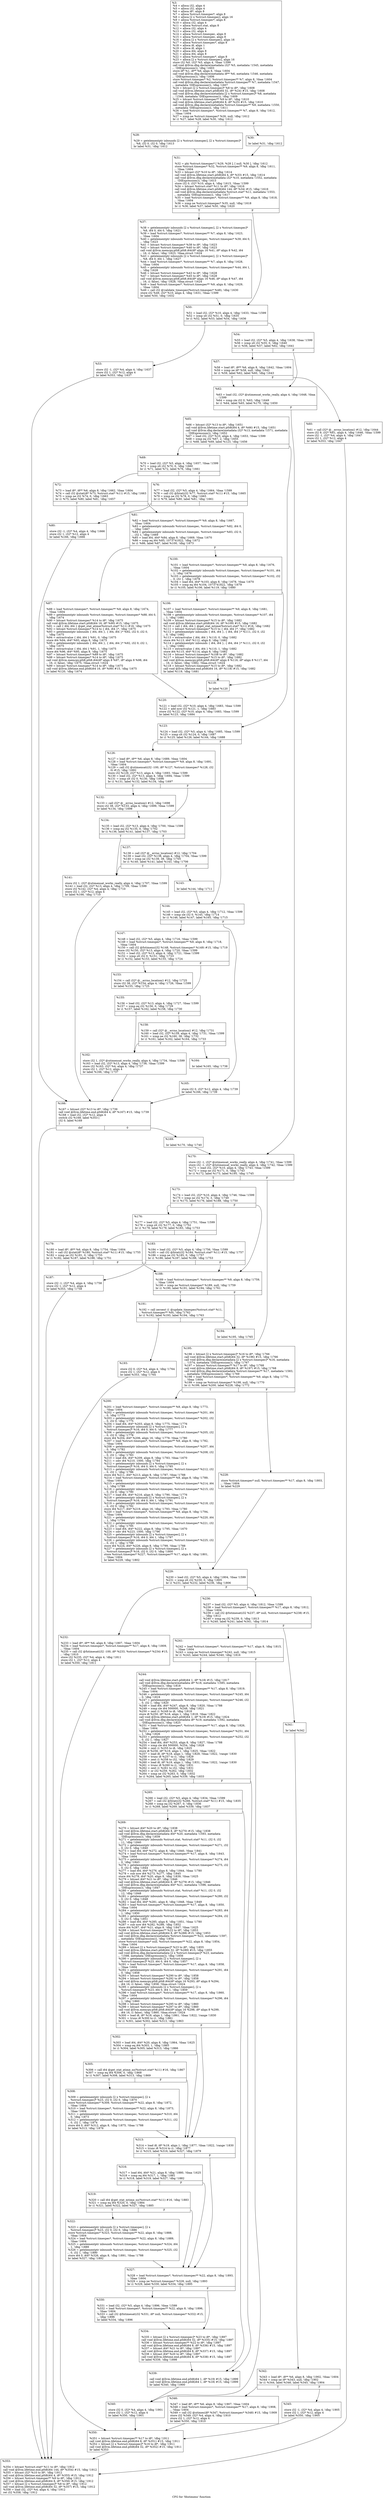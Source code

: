 digraph "CFG for 'fdutimens' function" {
	label="CFG for 'fdutimens' function";

	Node0x2af0760 [shape=record,label="{%3:\l  %4 = alloca i32, align 4\l  %5 = alloca i32, align 4\l  %6 = alloca i8*, align 8\l  %7 = alloca %struct.timespec*, align 8\l  %8 = alloca [2 x %struct.timespec], align 16\l  %9 = alloca %struct.timespec*, align 8\l  %10 = alloca i32, align 4\l  %11 = alloca %struct.stat, align 8\l  %12 = alloca i32, align 4\l  %13 = alloca i32, align 4\l  %14 = alloca %struct.timespec, align 8\l  %15 = alloca %struct.timespec, align 8\l  %16 = alloca [2 x %struct.timespec], align 16\l  %17 = alloca %struct.timespec*, align 8\l  %18 = alloca i8, align 1\l  %19 = alloca i8, align 1\l  %20 = alloca i64, align 8\l  %21 = alloca i64, align 8\l  %22 = alloca %struct.timespec*, align 8\l  %23 = alloca [2 x %struct.timespec], align 16\l  store i32 %0, i32* %5, align 4, !tbaa !1599\l  call void @llvm.dbg.declare(metadata i32* %5, metadata !1545, metadata\l... !DIExpression()), !dbg !1603\l  store i8* %1, i8** %6, align 8, !tbaa !1604\l  call void @llvm.dbg.declare(metadata i8** %6, metadata !1546, metadata\l... !DIExpression()), !dbg !1606\l  store %struct.timespec* %2, %struct.timespec** %7, align 8, !tbaa !1604\l  call void @llvm.dbg.declare(metadata %struct.timespec** %7, metadata !1547,\l... metadata !DIExpression()), !dbg !1607\l  %24 = bitcast [2 x %struct.timespec]* %8 to i8*, !dbg !1608\l  call void @llvm.lifetime.start.p0i8(i64 32, i8* %24) #15, !dbg !1608\l  call void @llvm.dbg.declare(metadata [2 x %struct.timespec]* %8, metadata\l... !1548, metadata !DIExpression()), !dbg !1609\l  %25 = bitcast %struct.timespec** %9 to i8*, !dbg !1610\l  call void @llvm.lifetime.start.p0i8(i64 8, i8* %25) #15, !dbg !1610\l  call void @llvm.dbg.declare(metadata %struct.timespec** %9, metadata !1550,\l... metadata !DIExpression()), !dbg !1611\l  %26 = load %struct.timespec*, %struct.timespec** %7, align 8, !dbg !1612,\l... !tbaa !1604\l  %27 = icmp ne %struct.timespec* %26, null, !dbg !1612\l  br i1 %27, label %28, label %30, !dbg !1612\l|{<s0>T|<s1>F}}"];
	Node0x2af0760:s0 -> Node0x2af15a0;
	Node0x2af0760:s1 -> Node0x2af15f0;
	Node0x2af15a0 [shape=record,label="{%28:\l\l  %29 = getelementptr inbounds [2 x %struct.timespec], [2 x %struct.timespec]*\l... %8, i32 0, i32 0, !dbg !1613\l  br label %31, !dbg !1612\l}"];
	Node0x2af15a0 -> Node0x2af1640;
	Node0x2af15f0 [shape=record,label="{%30:\l\l  br label %31, !dbg !1612\l}"];
	Node0x2af15f0 -> Node0x2af1640;
	Node0x2af1640 [shape=record,label="{%31:\l\l  %32 = phi %struct.timespec* [ %29, %28 ], [ null, %30 ], !dbg !1612\l  store %struct.timespec* %32, %struct.timespec** %9, align 8, !dbg !1611,\l... !tbaa !1604\l  %33 = bitcast i32* %10 to i8*, !dbg !1614\l  call void @llvm.lifetime.start.p0i8(i64 4, i8* %33) #15, !dbg !1614\l  call void @llvm.dbg.declare(metadata i32* %10, metadata !1552, metadata\l... !DIExpression()), !dbg !1615\l  store i32 0, i32* %10, align 4, !dbg !1615, !tbaa !1599\l  %34 = bitcast %struct.stat* %11 to i8*, !dbg !1616\l  call void @llvm.lifetime.start.p0i8(i64 144, i8* %34) #15, !dbg !1616\l  call void @llvm.dbg.declare(metadata %struct.stat* %11, metadata !1553,\l... metadata !DIExpression()), !dbg !1617\l  %35 = load %struct.timespec*, %struct.timespec** %9, align 8, !dbg !1618,\l... !tbaa !1604\l  %36 = icmp ne %struct.timespec* %35, null, !dbg !1618\l  br i1 %36, label %37, label %50, !dbg !1620\l|{<s0>T|<s1>F}}"];
	Node0x2af1640:s0 -> Node0x2af1690;
	Node0x2af1640:s1 -> Node0x2af16e0;
	Node0x2af1690 [shape=record,label="{%37:\l\l  %38 = getelementptr inbounds [2 x %struct.timespec], [2 x %struct.timespec]*\l... %8, i64 0, i64 0, !dbg !1621\l  %39 = load %struct.timespec*, %struct.timespec** %7, align 8, !dbg !1623,\l... !tbaa !1604\l  %40 = getelementptr inbounds %struct.timespec, %struct.timespec* %39, i64 0,\l... !dbg !1623\l  %41 = bitcast %struct.timespec* %38 to i8*, !dbg !1623\l  %42 = bitcast %struct.timespec* %40 to i8*, !dbg !1623\l  call void @llvm.memcpy.p0i8.p0i8.i64(i8* align 16 %41, i8* align 8 %42, i64\l... 16, i1 false), !dbg !1623, !tbaa.struct !1624\l  %43 = getelementptr inbounds [2 x %struct.timespec], [2 x %struct.timespec]*\l... %8, i64 0, i64 1, !dbg !1627\l  %44 = load %struct.timespec*, %struct.timespec** %7, align 8, !dbg !1628,\l... !tbaa !1604\l  %45 = getelementptr inbounds %struct.timespec, %struct.timespec* %44, i64 1,\l... !dbg !1628\l  %46 = bitcast %struct.timespec* %43 to i8*, !dbg !1628\l  %47 = bitcast %struct.timespec* %45 to i8*, !dbg !1628\l  call void @llvm.memcpy.p0i8.p0i8.i64(i8* align 16 %46, i8* align 8 %47, i64\l... 16, i1 false), !dbg !1628, !tbaa.struct !1624\l  %48 = load %struct.timespec*, %struct.timespec** %9, align 8, !dbg !1629,\l... !tbaa !1604\l  %49 = call i32 @validate_timespec(%struct.timespec* %48), !dbg !1630\l  store i32 %49, i32* %10, align 4, !dbg !1631, !tbaa !1599\l  br label %50, !dbg !1632\l}"];
	Node0x2af1690 -> Node0x2af16e0;
	Node0x2af16e0 [shape=record,label="{%50:\l\l  %51 = load i32, i32* %10, align 4, !dbg !1633, !tbaa !1599\l  %52 = icmp slt i32 %51, 0, !dbg !1635\l  br i1 %52, label %53, label %54, !dbg !1636\l|{<s0>T|<s1>F}}"];
	Node0x2af16e0:s0 -> Node0x2af1730;
	Node0x2af16e0:s1 -> Node0x2af1780;
	Node0x2af1730 [shape=record,label="{%53:\l\l  store i32 -1, i32* %4, align 4, !dbg !1637\l  store i32 1, i32* %12, align 4\l  br label %353, !dbg !1637\l}"];
	Node0x2af1730 -> Node0x2af2d10;
	Node0x2af1780 [shape=record,label="{%54:\l\l  %55 = load i32, i32* %5, align 4, !dbg !1638, !tbaa !1599\l  %56 = icmp slt i32 %55, 0, !dbg !1640\l  br i1 %56, label %57, label %62, !dbg !1641\l|{<s0>T|<s1>F}}"];
	Node0x2af1780:s0 -> Node0x2af17d0;
	Node0x2af1780:s1 -> Node0x2af1870;
	Node0x2af17d0 [shape=record,label="{%57:\l\l  %58 = load i8*, i8** %6, align 8, !dbg !1642, !tbaa !1604\l  %59 = icmp ne i8* %58, null, !dbg !1642\l  br i1 %59, label %62, label %60, !dbg !1643\l|{<s0>T|<s1>F}}"];
	Node0x2af17d0:s0 -> Node0x2af1870;
	Node0x2af17d0:s1 -> Node0x2af1820;
	Node0x2af1820 [shape=record,label="{%60:\l\l  %61 = call i32* @__errno_location() #12, !dbg !1644\l  store i32 9, i32* %61, align 4, !dbg !1646, !tbaa !1599\l  store i32 -1, i32* %4, align 4, !dbg !1647\l  store i32 1, i32* %12, align 4\l  br label %353, !dbg !1647\l}"];
	Node0x2af1820 -> Node0x2af2d10;
	Node0x2af1870 [shape=record,label="{%62:\l\l  %63 = load i32, i32* @utimensat_works_really, align 4, !dbg !1648, !tbaa\l... !1599\l  %64 = icmp sle i32 0, %63, !dbg !1649\l  br i1 %64, label %65, label %170, !dbg !1650\l|{<s0>T|<s1>F}}"];
	Node0x2af1870:s0 -> Node0x2af18c0;
	Node0x2af1870:s1 -> Node0x2af2180;
	Node0x2af18c0 [shape=record,label="{%65:\l\l  %66 = bitcast i32* %13 to i8*, !dbg !1651\l  call void @llvm.lifetime.start.p0i8(i64 4, i8* %66) #15, !dbg !1651\l  call void @llvm.dbg.declare(metadata i32* %13, metadata !1571, metadata\l... !DIExpression()), !dbg !1652\l  %67 = load i32, i32* %10, align 4, !dbg !1653, !tbaa !1599\l  %68 = icmp eq i32 %67, 2, !dbg !1655\l  br i1 %68, label %69, label %123, !dbg !1656\l|{<s0>T|<s1>F}}"];
	Node0x2af18c0:s0 -> Node0x2af1910;
	Node0x2af18c0:s1 -> Node0x2af1c30;
	Node0x2af1910 [shape=record,label="{%69:\l\l  %70 = load i32, i32* %5, align 4, !dbg !1657, !tbaa !1599\l  %71 = icmp slt i32 %70, 0, !dbg !1660\l  br i1 %71, label %72, label %76, !dbg !1661\l|{<s0>T|<s1>F}}"];
	Node0x2af1910:s0 -> Node0x2af1960;
	Node0x2af1910:s1 -> Node0x2af19b0;
	Node0x2af1960 [shape=record,label="{%72:\l\l  %73 = load i8*, i8** %6, align 8, !dbg !1662, !tbaa !1604\l  %74 = call i32 @stat(i8* %73, %struct.stat* %11) #15, !dbg !1663\l  %75 = icmp ne i32 %74, 0, !dbg !1663\l  br i1 %75, label %80, label %81, !dbg !1657\l|{<s0>T|<s1>F}}"];
	Node0x2af1960:s0 -> Node0x2af1a00;
	Node0x2af1960:s1 -> Node0x2af1a50;
	Node0x2af19b0 [shape=record,label="{%76:\l\l  %77 = load i32, i32* %5, align 4, !dbg !1664, !tbaa !1599\l  %78 = call i32 @fstat(i32 %77, %struct.stat* %11) #15, !dbg !1665\l  %79 = icmp ne i32 %78, 0, !dbg !1665\l  br i1 %79, label %80, label %81, !dbg !1661\l|{<s0>T|<s1>F}}"];
	Node0x2af19b0:s0 -> Node0x2af1a00;
	Node0x2af19b0:s1 -> Node0x2af1a50;
	Node0x2af1a00 [shape=record,label="{%80:\l\l  store i32 -1, i32* %4, align 4, !dbg !1666\l  store i32 1, i32* %12, align 4\l  br label %166, !dbg !1666\l}"];
	Node0x2af1a00 -> Node0x2af20e0;
	Node0x2af1a50 [shape=record,label="{%81:\l\l  %82 = load %struct.timespec*, %struct.timespec** %9, align 8, !dbg !1667,\l... !tbaa !1604\l  %83 = getelementptr inbounds %struct.timespec, %struct.timespec* %82, i64 0,\l... !dbg !1667\l  %84 = getelementptr inbounds %struct.timespec, %struct.timespec* %83, i32 0,\l... i32 1, !dbg !1669\l  %85 = load i64, i64* %84, align 8, !dbg !1669, !tbaa !1670\l  %86 = icmp eq i64 %85, 1073741822, !dbg !1672\l  br i1 %86, label %87, label %100, !dbg !1673\l|{<s0>T|<s1>F}}"];
	Node0x2af1a50:s0 -> Node0x2af1aa0;
	Node0x2af1a50:s1 -> Node0x2af1af0;
	Node0x2af1aa0 [shape=record,label="{%87:\l\l  %88 = load %struct.timespec*, %struct.timespec** %9, align 8, !dbg !1674,\l... !tbaa !1604\l  %89 = getelementptr inbounds %struct.timespec, %struct.timespec* %88, i64 0,\l... !dbg !1674\l  %90 = bitcast %struct.timespec* %14 to i8*, !dbg !1675\l  call void @llvm.lifetime.start.p0i8(i64 16, i8* %90) #15, !dbg !1675\l  %91 = call \{ i64, i64 \} @get_stat_atime(%struct.stat* %11) #16, !dbg !1675\l  %92 = bitcast %struct.timespec* %14 to \{ i64, i64 \}*, !dbg !1675\l  %93 = getelementptr inbounds \{ i64, i64 \}, \{ i64, i64 \}* %92, i32 0, i32 0,\l... !dbg !1675\l  %94 = extractvalue \{ i64, i64 \} %91, 0, !dbg !1675\l  store i64 %94, i64* %93, align 8, !dbg !1675\l  %95 = getelementptr inbounds \{ i64, i64 \}, \{ i64, i64 \}* %92, i32 0, i32 1,\l... !dbg !1675\l  %96 = extractvalue \{ i64, i64 \} %91, 1, !dbg !1675\l  store i64 %96, i64* %95, align 8, !dbg !1675\l  %97 = bitcast %struct.timespec* %89 to i8*, !dbg !1675\l  %98 = bitcast %struct.timespec* %14 to i8*, !dbg !1675\l  call void @llvm.memcpy.p0i8.p0i8.i64(i8* align 8 %97, i8* align 8 %98, i64\l... 16, i1 false), !dbg !1675, !tbaa.struct !1624\l  %99 = bitcast %struct.timespec* %14 to i8*, !dbg !1675\l  call void @llvm.lifetime.end.p0i8(i64 16, i8* %99) #15, !dbg !1675\l  br label %120, !dbg !1674\l}"];
	Node0x2af1aa0 -> Node0x2af1be0;
	Node0x2af1af0 [shape=record,label="{%100:\l\l  %101 = load %struct.timespec*, %struct.timespec** %9, align 8, !dbg !1676,\l... !tbaa !1604\l  %102 = getelementptr inbounds %struct.timespec, %struct.timespec* %101, i64\l... 1, !dbg !1676\l  %103 = getelementptr inbounds %struct.timespec, %struct.timespec* %102, i32\l... 0, i32 1, !dbg !1678\l  %104 = load i64, i64* %103, align 8, !dbg !1678, !tbaa !1670\l  %105 = icmp eq i64 %104, 1073741822, !dbg !1679\l  br i1 %105, label %106, label %119, !dbg !1680\l|{<s0>T|<s1>F}}"];
	Node0x2af1af0:s0 -> Node0x2af1b40;
	Node0x2af1af0:s1 -> Node0x2af1b90;
	Node0x2af1b40 [shape=record,label="{%106:\l\l  %107 = load %struct.timespec*, %struct.timespec** %9, align 8, !dbg !1681,\l... !tbaa !1604\l  %108 = getelementptr inbounds %struct.timespec, %struct.timespec* %107, i64\l... 1, !dbg !1681\l  %109 = bitcast %struct.timespec* %15 to i8*, !dbg !1682\l  call void @llvm.lifetime.start.p0i8(i64 16, i8* %109) #15, !dbg !1682\l  %110 = call \{ i64, i64 \} @get_stat_mtime(%struct.stat* %11) #16, !dbg !1682\l  %111 = bitcast %struct.timespec* %15 to \{ i64, i64 \}*, !dbg !1682\l  %112 = getelementptr inbounds \{ i64, i64 \}, \{ i64, i64 \}* %111, i32 0, i32\l... 0, !dbg !1682\l  %113 = extractvalue \{ i64, i64 \} %110, 0, !dbg !1682\l  store i64 %113, i64* %112, align 8, !dbg !1682\l  %114 = getelementptr inbounds \{ i64, i64 \}, \{ i64, i64 \}* %111, i32 0, i32\l... 1, !dbg !1682\l  %115 = extractvalue \{ i64, i64 \} %110, 1, !dbg !1682\l  store i64 %115, i64* %114, align 8, !dbg !1682\l  %116 = bitcast %struct.timespec* %108 to i8*, !dbg !1682\l  %117 = bitcast %struct.timespec* %15 to i8*, !dbg !1682\l  call void @llvm.memcpy.p0i8.p0i8.i64(i8* align 8 %116, i8* align 8 %117, i64\l... 16, i1 false), !dbg !1682, !tbaa.struct !1624\l  %118 = bitcast %struct.timespec* %15 to i8*, !dbg !1682\l  call void @llvm.lifetime.end.p0i8(i64 16, i8* %118) #15, !dbg !1682\l  br label %119, !dbg !1681\l}"];
	Node0x2af1b40 -> Node0x2af1b90;
	Node0x2af1b90 [shape=record,label="{%119:\l\l  br label %120\l}"];
	Node0x2af1b90 -> Node0x2af1be0;
	Node0x2af1be0 [shape=record,label="{%120:\l\l  %121 = load i32, i32* %10, align 4, !dbg !1683, !tbaa !1599\l  %122 = add nsw i32 %121, 1, !dbg !1683\l  store i32 %122, i32* %10, align 4, !dbg !1683, !tbaa !1599\l  br label %123, !dbg !1684\l}"];
	Node0x2af1be0 -> Node0x2af1c30;
	Node0x2af1c30 [shape=record,label="{%123:\l\l  %124 = load i32, i32* %5, align 4, !dbg !1685, !tbaa !1599\l  %125 = icmp slt i32 %124, 0, !dbg !1687\l  br i1 %125, label %126, label %144, !dbg !1688\l|{<s0>T|<s1>F}}"];
	Node0x2af1c30:s0 -> Node0x2af1c80;
	Node0x2af1c30:s1 -> Node0x2af1e60;
	Node0x2af1c80 [shape=record,label="{%126:\l\l  %127 = load i8*, i8** %6, align 8, !dbg !1689, !tbaa !1604\l  %128 = load %struct.timespec*, %struct.timespec** %9, align 8, !dbg !1691,\l... !tbaa !1604\l  %129 = call i32 @utimensat(i32 -100, i8* %127, %struct.timespec* %128, i32\l... 0) #15, !dbg !1692\l  store i32 %129, i32* %13, align 4, !dbg !1693, !tbaa !1599\l  %130 = load i32, i32* %13, align 4, !dbg !1694, !tbaa !1599\l  %131 = icmp slt i32 0, %130, !dbg !1696\l  br i1 %131, label %132, label %134, !dbg !1697\l|{<s0>T|<s1>F}}"];
	Node0x2af1c80:s0 -> Node0x2af1cd0;
	Node0x2af1c80:s1 -> Node0x2af1d20;
	Node0x2af1cd0 [shape=record,label="{%132:\l\l  %133 = call i32* @__errno_location() #12, !dbg !1698\l  store i32 38, i32* %133, align 4, !dbg !1699, !tbaa !1599\l  br label %134, !dbg !1698\l}"];
	Node0x2af1cd0 -> Node0x2af1d20;
	Node0x2af1d20 [shape=record,label="{%134:\l\l  %135 = load i32, i32* %13, align 4, !dbg !1700, !tbaa !1599\l  %136 = icmp eq i32 %135, 0, !dbg !1702\l  br i1 %136, label %141, label %137, !dbg !1703\l|{<s0>T|<s1>F}}"];
	Node0x2af1d20:s0 -> Node0x2af1dc0;
	Node0x2af1d20:s1 -> Node0x2af1d70;
	Node0x2af1d70 [shape=record,label="{%137:\l\l  %138 = call i32* @__errno_location() #12, !dbg !1704\l  %139 = load i32, i32* %138, align 4, !dbg !1704, !tbaa !1599\l  %140 = icmp ne i32 %139, 38, !dbg !1705\l  br i1 %140, label %141, label %143, !dbg !1706\l|{<s0>T|<s1>F}}"];
	Node0x2af1d70:s0 -> Node0x2af1dc0;
	Node0x2af1d70:s1 -> Node0x2af1e10;
	Node0x2af1dc0 [shape=record,label="{%141:\l\l  store i32 1, i32* @utimensat_works_really, align 4, !dbg !1707, !tbaa !1599\l  %142 = load i32, i32* %13, align 4, !dbg !1709, !tbaa !1599\l  store i32 %142, i32* %4, align 4, !dbg !1710\l  store i32 1, i32* %12, align 4\l  br label %166, !dbg !1710\l}"];
	Node0x2af1dc0 -> Node0x2af20e0;
	Node0x2af1e10 [shape=record,label="{%143:\l\l  br label %144, !dbg !1711\l}"];
	Node0x2af1e10 -> Node0x2af1e60;
	Node0x2af1e60 [shape=record,label="{%144:\l\l  %145 = load i32, i32* %5, align 4, !dbg !1712, !tbaa !1599\l  %146 = icmp sle i32 0, %145, !dbg !1714\l  br i1 %146, label %147, label %165, !dbg !1715\l|{<s0>T|<s1>F}}"];
	Node0x2af1e60:s0 -> Node0x2af1eb0;
	Node0x2af1e60:s1 -> Node0x2af2090;
	Node0x2af1eb0 [shape=record,label="{%147:\l\l  %148 = load i32, i32* %5, align 4, !dbg !1716, !tbaa !1599\l  %149 = load %struct.timespec*, %struct.timespec** %9, align 8, !dbg !1718,\l... !tbaa !1604\l  %150 = call i32 @futimens(i32 %148, %struct.timespec* %149) #15, !dbg !1719\l  store i32 %150, i32* %13, align 4, !dbg !1720, !tbaa !1599\l  %151 = load i32, i32* %13, align 4, !dbg !1721, !tbaa !1599\l  %152 = icmp slt i32 0, %151, !dbg !1723\l  br i1 %152, label %153, label %155, !dbg !1724\l|{<s0>T|<s1>F}}"];
	Node0x2af1eb0:s0 -> Node0x2af1f00;
	Node0x2af1eb0:s1 -> Node0x2af1f50;
	Node0x2af1f00 [shape=record,label="{%153:\l\l  %154 = call i32* @__errno_location() #12, !dbg !1725\l  store i32 38, i32* %154, align 4, !dbg !1726, !tbaa !1599\l  br label %155, !dbg !1725\l}"];
	Node0x2af1f00 -> Node0x2af1f50;
	Node0x2af1f50 [shape=record,label="{%155:\l\l  %156 = load i32, i32* %13, align 4, !dbg !1727, !tbaa !1599\l  %157 = icmp eq i32 %156, 0, !dbg !1729\l  br i1 %157, label %162, label %158, !dbg !1730\l|{<s0>T|<s1>F}}"];
	Node0x2af1f50:s0 -> Node0x2af1ff0;
	Node0x2af1f50:s1 -> Node0x2af1fa0;
	Node0x2af1fa0 [shape=record,label="{%158:\l\l  %159 = call i32* @__errno_location() #12, !dbg !1731\l  %160 = load i32, i32* %159, align 4, !dbg !1731, !tbaa !1599\l  %161 = icmp ne i32 %160, 38, !dbg !1732\l  br i1 %161, label %162, label %164, !dbg !1733\l|{<s0>T|<s1>F}}"];
	Node0x2af1fa0:s0 -> Node0x2af1ff0;
	Node0x2af1fa0:s1 -> Node0x2af2040;
	Node0x2af1ff0 [shape=record,label="{%162:\l\l  store i32 1, i32* @utimensat_works_really, align 4, !dbg !1734, !tbaa !1599\l  %163 = load i32, i32* %13, align 4, !dbg !1736, !tbaa !1599\l  store i32 %163, i32* %4, align 4, !dbg !1737\l  store i32 1, i32* %12, align 4\l  br label %166, !dbg !1737\l}"];
	Node0x2af1ff0 -> Node0x2af20e0;
	Node0x2af2040 [shape=record,label="{%164:\l\l  br label %165, !dbg !1738\l}"];
	Node0x2af2040 -> Node0x2af2090;
	Node0x2af2090 [shape=record,label="{%165:\l\l  store i32 0, i32* %12, align 4, !dbg !1739\l  br label %166, !dbg !1739\l}"];
	Node0x2af2090 -> Node0x2af20e0;
	Node0x2af20e0 [shape=record,label="{%166:\l\l  %167 = bitcast i32* %13 to i8*, !dbg !1739\l  call void @llvm.lifetime.end.p0i8(i64 4, i8* %167) #15, !dbg !1739\l  %168 = load i32, i32* %12, align 4\l  switch i32 %168, label %353 [\l    i32 0, label %169\l  ]\l|{<s0>def|<s1>0}}"];
	Node0x2af20e0:s0 -> Node0x2af2d10;
	Node0x2af20e0:s1 -> Node0x2af2130;
	Node0x2af2130 [shape=record,label="{%169:\l\l  br label %170, !dbg !1740\l}"];
	Node0x2af2130 -> Node0x2af2180;
	Node0x2af2180 [shape=record,label="{%170:\l\l  store i32 -1, i32* @utimensat_works_really, align 4, !dbg !1741, !tbaa !1599\l  store i32 -1, i32* @lutimensat_works_really, align 4, !dbg !1742, !tbaa !1599\l  %171 = load i32, i32* %10, align 4, !dbg !1743, !tbaa !1599\l  %172 = icmp ne i32 %171, 0, !dbg !1743\l  br i1 %172, label %173, label %195, !dbg !1745\l|{<s0>T|<s1>F}}"];
	Node0x2af2180:s0 -> Node0x2af21d0;
	Node0x2af2180:s1 -> Node0x2af24a0;
	Node0x2af21d0 [shape=record,label="{%173:\l\l  %174 = load i32, i32* %10, align 4, !dbg !1746, !tbaa !1599\l  %175 = icmp ne i32 %174, 3, !dbg !1749\l  br i1 %175, label %176, label %188, !dbg !1750\l|{<s0>T|<s1>F}}"];
	Node0x2af21d0:s0 -> Node0x2af2220;
	Node0x2af21d0:s1 -> Node0x2af2360;
	Node0x2af2220 [shape=record,label="{%176:\l\l  %177 = load i32, i32* %5, align 4, !dbg !1751, !tbaa !1599\l  %178 = icmp slt i32 %177, 0, !dbg !1752\l  br i1 %178, label %179, label %183, !dbg !1753\l|{<s0>T|<s1>F}}"];
	Node0x2af2220:s0 -> Node0x2af2270;
	Node0x2af2220:s1 -> Node0x2af22c0;
	Node0x2af2270 [shape=record,label="{%179:\l\l  %180 = load i8*, i8** %6, align 8, !dbg !1754, !tbaa !1604\l  %181 = call i32 @stat(i8* %180, %struct.stat* %11) #15, !dbg !1755\l  %182 = icmp ne i32 %181, 0, !dbg !1755\l  br i1 %182, label %187, label %188, !dbg !1751\l|{<s0>T|<s1>F}}"];
	Node0x2af2270:s0 -> Node0x2af2310;
	Node0x2af2270:s1 -> Node0x2af2360;
	Node0x2af22c0 [shape=record,label="{%183:\l\l  %184 = load i32, i32* %5, align 4, !dbg !1756, !tbaa !1599\l  %185 = call i32 @fstat(i32 %184, %struct.stat* %11) #15, !dbg !1757\l  %186 = icmp ne i32 %185, 0, !dbg !1757\l  br i1 %186, label %187, label %188, !dbg !1753\l|{<s0>T|<s1>F}}"];
	Node0x2af22c0:s0 -> Node0x2af2310;
	Node0x2af22c0:s1 -> Node0x2af2360;
	Node0x2af2310 [shape=record,label="{%187:\l\l  store i32 -1, i32* %4, align 4, !dbg !1758\l  store i32 1, i32* %12, align 4\l  br label %353, !dbg !1758\l}"];
	Node0x2af2310 -> Node0x2af2d10;
	Node0x2af2360 [shape=record,label="{%188:\l\l  %189 = load %struct.timespec*, %struct.timespec** %9, align 8, !dbg !1759,\l... !tbaa !1604\l  %190 = icmp ne %struct.timespec* %189, null, !dbg !1759\l  br i1 %190, label %191, label %194, !dbg !1761\l|{<s0>T|<s1>F}}"];
	Node0x2af2360:s0 -> Node0x2af23b0;
	Node0x2af2360:s1 -> Node0x2af2450;
	Node0x2af23b0 [shape=record,label="{%191:\l\l  %192 = call zeroext i1 @update_timespec(%struct.stat* %11,\l... %struct.timespec** %9), !dbg !1762\l  br i1 %192, label %193, label %194, !dbg !1763\l|{<s0>T|<s1>F}}"];
	Node0x2af23b0:s0 -> Node0x2af2400;
	Node0x2af23b0:s1 -> Node0x2af2450;
	Node0x2af2400 [shape=record,label="{%193:\l\l  store i32 0, i32* %4, align 4, !dbg !1764\l  store i32 1, i32* %12, align 4\l  br label %353, !dbg !1764\l}"];
	Node0x2af2400 -> Node0x2af2d10;
	Node0x2af2450 [shape=record,label="{%194:\l\l  br label %195, !dbg !1765\l}"];
	Node0x2af2450 -> Node0x2af24a0;
	Node0x2af24a0 [shape=record,label="{%195:\l\l  %196 = bitcast [2 x %struct.timespec]* %16 to i8*, !dbg !1766\l  call void @llvm.lifetime.start.p0i8(i64 32, i8* %196) #15, !dbg !1766\l  call void @llvm.dbg.declare(metadata [2 x %struct.timespec]* %16, metadata\l... !1574, metadata !DIExpression()), !dbg !1767\l  %197 = bitcast %struct.timespec** %17 to i8*, !dbg !1768\l  call void @llvm.lifetime.start.p0i8(i64 8, i8* %197) #15, !dbg !1768\l  call void @llvm.dbg.declare(metadata %struct.timespec** %17, metadata !1583,\l... metadata !DIExpression()), !dbg !1769\l  %198 = load %struct.timespec*, %struct.timespec** %9, align 8, !dbg !1770,\l... !tbaa !1604\l  %199 = icmp ne %struct.timespec* %198, null, !dbg !1770\l  br i1 %199, label %200, label %228, !dbg !1772\l|{<s0>T|<s1>F}}"];
	Node0x2af24a0:s0 -> Node0x2af24f0;
	Node0x2af24a0:s1 -> Node0x2af2540;
	Node0x2af24f0 [shape=record,label="{%200:\l\l  %201 = load %struct.timespec*, %struct.timespec** %9, align 8, !dbg !1773,\l... !tbaa !1604\l  %202 = getelementptr inbounds %struct.timespec, %struct.timespec* %201, i64\l... 0, !dbg !1773\l  %203 = getelementptr inbounds %struct.timespec, %struct.timespec* %202, i32\l... 0, i32 0, !dbg !1775\l  %204 = load i64, i64* %203, align 8, !dbg !1775, !tbaa !1776\l  %205 = getelementptr inbounds [2 x %struct.timespec], [2 x\l... %struct.timespec]* %16, i64 0, i64 0, !dbg !1777\l  %206 = getelementptr inbounds %struct.timespec, %struct.timespec* %205, i32\l... 0, i32 0, !dbg !1778\l  store i64 %204, i64* %206, align 16, !dbg !1779, !tbaa !1780\l  %207 = load %struct.timespec*, %struct.timespec** %9, align 8, !dbg !1782,\l... !tbaa !1604\l  %208 = getelementptr inbounds %struct.timespec, %struct.timespec* %207, i64\l... 0, !dbg !1782\l  %209 = getelementptr inbounds %struct.timespec, %struct.timespec* %208, i32\l... 0, i32 1, !dbg !1783\l  %210 = load i64, i64* %209, align 8, !dbg !1783, !tbaa !1670\l  %211 = sdiv i64 %210, 1000, !dbg !1784\l  %212 = getelementptr inbounds [2 x %struct.timespec], [2 x\l... %struct.timespec]* %16, i64 0, i64 0, !dbg !1785\l  %213 = getelementptr inbounds %struct.timespec, %struct.timespec* %212, i32\l... 0, i32 1, !dbg !1786\l  store i64 %211, i64* %213, align 8, !dbg !1787, !tbaa !1788\l  %214 = load %struct.timespec*, %struct.timespec** %9, align 8, !dbg !1789,\l... !tbaa !1604\l  %215 = getelementptr inbounds %struct.timespec, %struct.timespec* %214, i64\l... 1, !dbg !1789\l  %216 = getelementptr inbounds %struct.timespec, %struct.timespec* %215, i32\l... 0, i32 0, !dbg !1790\l  %217 = load i64, i64* %216, align 8, !dbg !1790, !tbaa !1776\l  %218 = getelementptr inbounds [2 x %struct.timespec], [2 x\l... %struct.timespec]* %16, i64 0, i64 1, !dbg !1791\l  %219 = getelementptr inbounds %struct.timespec, %struct.timespec* %218, i32\l... 0, i32 0, !dbg !1792\l  store i64 %217, i64* %219, align 16, !dbg !1793, !tbaa !1780\l  %220 = load %struct.timespec*, %struct.timespec** %9, align 8, !dbg !1794,\l... !tbaa !1604\l  %221 = getelementptr inbounds %struct.timespec, %struct.timespec* %220, i64\l... 1, !dbg !1794\l  %222 = getelementptr inbounds %struct.timespec, %struct.timespec* %221, i32\l... 0, i32 1, !dbg !1795\l  %223 = load i64, i64* %222, align 8, !dbg !1795, !tbaa !1670\l  %224 = sdiv i64 %223, 1000, !dbg !1796\l  %225 = getelementptr inbounds [2 x %struct.timespec], [2 x\l... %struct.timespec]* %16, i64 0, i64 1, !dbg !1797\l  %226 = getelementptr inbounds %struct.timespec, %struct.timespec* %225, i32\l... 0, i32 1, !dbg !1798\l  store i64 %224, i64* %226, align 8, !dbg !1799, !tbaa !1788\l  %227 = getelementptr inbounds [2 x %struct.timespec], [2 x\l... %struct.timespec]* %16, i32 0, i32 0, !dbg !1800\l  store %struct.timespec* %227, %struct.timespec** %17, align 8, !dbg !1801,\l... !tbaa !1604\l  br label %229, !dbg !1802\l}"];
	Node0x2af24f0 -> Node0x2af2590;
	Node0x2af2540 [shape=record,label="{%228:\l\l  store %struct.timespec* null, %struct.timespec** %17, align 8, !dbg !1803,\l... !tbaa !1604\l  br label %229\l}"];
	Node0x2af2540 -> Node0x2af2590;
	Node0x2af2590 [shape=record,label="{%229:\l\l  %230 = load i32, i32* %5, align 4, !dbg !1804, !tbaa !1599\l  %231 = icmp slt i32 %230, 0, !dbg !1805\l  br i1 %231, label %232, label %236, !dbg !1806\l|{<s0>T|<s1>F}}"];
	Node0x2af2590:s0 -> Node0x2af25e0;
	Node0x2af2590:s1 -> Node0x2af2630;
	Node0x2af25e0 [shape=record,label="{%232:\l\l  %233 = load i8*, i8** %6, align 8, !dbg !1807, !tbaa !1604\l  %234 = load %struct.timespec*, %struct.timespec** %17, align 8, !dbg !1809,\l... !tbaa !1604\l  %235 = call i32 @futimesat(i32 -100, i8* %233, %struct.timespec* %234) #15,\l... !dbg !1810\l  store i32 %235, i32* %4, align 4, !dbg !1811\l  store i32 1, i32* %12, align 4\l  br label %350, !dbg !1811\l}"];
	Node0x2af25e0 -> Node0x2af2cc0;
	Node0x2af2630 [shape=record,label="{%236:\l\l  %237 = load i32, i32* %5, align 4, !dbg !1812, !tbaa !1599\l  %238 = load %struct.timespec*, %struct.timespec** %17, align 8, !dbg !1812,\l... !tbaa !1604\l  %239 = call i32 @futimesat(i32 %237, i8* null, %struct.timespec* %238) #15,\l... !dbg !1812\l  %240 = icmp eq i32 %239, 0, !dbg !1813\l  br i1 %240, label %241, label %341, !dbg !1814\l|{<s0>T|<s1>F}}"];
	Node0x2af2630:s0 -> Node0x2af2680;
	Node0x2af2630:s1 -> Node0x2af2b80;
	Node0x2af2680 [shape=record,label="{%241:\l\l  %242 = load %struct.timespec*, %struct.timespec** %17, align 8, !dbg !1815,\l... !tbaa !1604\l  %243 = icmp ne %struct.timespec* %242, null, !dbg !1815\l  br i1 %243, label %244, label %340, !dbg !1816\l|{<s0>T|<s1>F}}"];
	Node0x2af2680:s0 -> Node0x2af26d0;
	Node0x2af2680:s1 -> Node0x2af2b30;
	Node0x2af26d0 [shape=record,label="{%244:\l\l  call void @llvm.lifetime.start.p0i8(i64 1, i8* %18) #15, !dbg !1817\l  call void @llvm.dbg.declare(metadata i8* %18, metadata !1585, metadata\l... !DIExpression()), !dbg !1818\l  %245 = load %struct.timespec*, %struct.timespec** %17, align 8, !dbg !1819,\l... !tbaa !1604\l  %246 = getelementptr inbounds %struct.timespec, %struct.timespec* %245, i64\l... 0, !dbg !1819\l  %247 = getelementptr inbounds %struct.timespec, %struct.timespec* %246, i32\l... 0, i32 1, !dbg !1820\l  %248 = load i64, i64* %247, align 8, !dbg !1820, !tbaa !1788\l  %249 = icmp sle i64 500000, %248, !dbg !1821\l  %250 = zext i1 %249 to i8, !dbg !1818\l  store i8 %250, i8* %18, align 1, !dbg !1818, !tbaa !1822\l  call void @llvm.lifetime.start.p0i8(i64 1, i8* %19) #15, !dbg !1824\l  call void @llvm.dbg.declare(metadata i8* %19, metadata !1592, metadata\l... !DIExpression()), !dbg !1825\l  %251 = load %struct.timespec*, %struct.timespec** %17, align 8, !dbg !1826,\l... !tbaa !1604\l  %252 = getelementptr inbounds %struct.timespec, %struct.timespec* %251, i64\l... 1, !dbg !1826\l  %253 = getelementptr inbounds %struct.timespec, %struct.timespec* %252, i32\l... 0, i32 1, !dbg !1827\l  %254 = load i64, i64* %253, align 8, !dbg !1827, !tbaa !1788\l  %255 = icmp sle i64 500000, %254, !dbg !1828\l  %256 = zext i1 %255 to i8, !dbg !1825\l  store i8 %256, i8* %19, align 1, !dbg !1825, !tbaa !1822\l  %257 = load i8, i8* %18, align 1, !dbg !1829, !tbaa !1822, !range !1830\l  %258 = trunc i8 %257 to i1, !dbg !1829\l  %259 = zext i1 %258 to i32, !dbg !1829\l  %260 = load i8, i8* %19, align 1, !dbg !1831, !tbaa !1822, !range !1830\l  %261 = trunc i8 %260 to i1, !dbg !1831\l  %262 = zext i1 %261 to i32, !dbg !1831\l  %263 = or i32 %259, %262, !dbg !1832\l  %264 = icmp ne i32 %263, 0, !dbg !1832\l  br i1 %264, label %265, label %339, !dbg !1833\l|{<s0>T|<s1>F}}"];
	Node0x2af26d0:s0 -> Node0x2af2720;
	Node0x2af26d0:s1 -> Node0x2af2ae0;
	Node0x2af2720 [shape=record,label="{%265:\l\l  %266 = load i32, i32* %5, align 4, !dbg !1834, !tbaa !1599\l  %267 = call i32 @fstat(i32 %266, %struct.stat* %11) #15, !dbg !1835\l  %268 = icmp eq i32 %267, 0, !dbg !1836\l  br i1 %268, label %269, label %339, !dbg !1837\l|{<s0>T|<s1>F}}"];
	Node0x2af2720:s0 -> Node0x2af2770;
	Node0x2af2720:s1 -> Node0x2af2ae0;
	Node0x2af2770 [shape=record,label="{%269:\l\l  %270 = bitcast i64* %20 to i8*, !dbg !1838\l  call void @llvm.lifetime.start.p0i8(i64 8, i8* %270) #15, !dbg !1838\l  call void @llvm.dbg.declare(metadata i64* %20, metadata !1593, metadata\l... !DIExpression()), !dbg !1839\l  %271 = getelementptr inbounds %struct.stat, %struct.stat* %11, i32 0, i32\l... 11, !dbg !1840\l  %272 = getelementptr inbounds %struct.timespec, %struct.timespec* %271, i32\l... 0, i32 0, !dbg !1840\l  %273 = load i64, i64* %272, align 8, !dbg !1840, !tbaa !1841\l  %274 = load %struct.timespec*, %struct.timespec** %17, align 8, !dbg !1843,\l... !tbaa !1604\l  %275 = getelementptr inbounds %struct.timespec, %struct.timespec* %274, i64\l... 0, !dbg !1843\l  %276 = getelementptr inbounds %struct.timespec, %struct.timespec* %275, i32\l... 0, i32 0, !dbg !1844\l  %277 = load i64, i64* %276, align 8, !dbg !1844, !tbaa !1780\l  %278 = sub nsw i64 %273, %277, !dbg !1845\l  store i64 %278, i64* %20, align 8, !dbg !1839, !tbaa !1625\l  %279 = bitcast i64* %21 to i8*, !dbg !1846\l  call void @llvm.lifetime.start.p0i8(i64 8, i8* %279) #15, !dbg !1846\l  call void @llvm.dbg.declare(metadata i64* %21, metadata !1596, metadata\l... !DIExpression()), !dbg !1847\l  %280 = getelementptr inbounds %struct.stat, %struct.stat* %11, i32 0, i32\l... 12, !dbg !1848\l  %281 = getelementptr inbounds %struct.timespec, %struct.timespec* %280, i32\l... 0, i32 0, !dbg !1848\l  %282 = load i64, i64* %281, align 8, !dbg !1848, !tbaa !1849\l  %283 = load %struct.timespec*, %struct.timespec** %17, align 8, !dbg !1850,\l... !tbaa !1604\l  %284 = getelementptr inbounds %struct.timespec, %struct.timespec* %283, i64\l... 1, !dbg !1850\l  %285 = getelementptr inbounds %struct.timespec, %struct.timespec* %284, i32\l... 0, i32 0, !dbg !1851\l  %286 = load i64, i64* %285, align 8, !dbg !1851, !tbaa !1780\l  %287 = sub nsw i64 %282, %286, !dbg !1852\l  store i64 %287, i64* %21, align 8, !dbg !1847, !tbaa !1625\l  %288 = bitcast %struct.timespec** %22 to i8*, !dbg !1853\l  call void @llvm.lifetime.start.p0i8(i64 8, i8* %288) #15, !dbg !1853\l  call void @llvm.dbg.declare(metadata %struct.timespec** %22, metadata !1597,\l... metadata !DIExpression()), !dbg !1854\l  store %struct.timespec* null, %struct.timespec** %22, align 8, !dbg !1854,\l... !tbaa !1604\l  %289 = bitcast [2 x %struct.timespec]* %23 to i8*, !dbg !1855\l  call void @llvm.lifetime.start.p0i8(i64 32, i8* %289) #15, !dbg !1855\l  call void @llvm.dbg.declare(metadata [2 x %struct.timespec]* %23, metadata\l... !1598, metadata !DIExpression()), !dbg !1856\l  %290 = getelementptr inbounds [2 x %struct.timespec], [2 x\l... %struct.timespec]* %23, i64 0, i64 0, !dbg !1857\l  %291 = load %struct.timespec*, %struct.timespec** %17, align 8, !dbg !1858,\l... !tbaa !1604\l  %292 = getelementptr inbounds %struct.timespec, %struct.timespec* %291, i64\l... 0, !dbg !1858\l  %293 = bitcast %struct.timespec* %290 to i8*, !dbg !1858\l  %294 = bitcast %struct.timespec* %292 to i8*, !dbg !1858\l  call void @llvm.memcpy.p0i8.p0i8.i64(i8* align 16 %293, i8* align 8 %294,\l... i64 16, i1 false), !dbg !1858, !tbaa.struct !1624\l  %295 = getelementptr inbounds [2 x %struct.timespec], [2 x\l... %struct.timespec]* %23, i64 0, i64 1, !dbg !1859\l  %296 = load %struct.timespec*, %struct.timespec** %17, align 8, !dbg !1860,\l... !tbaa !1604\l  %297 = getelementptr inbounds %struct.timespec, %struct.timespec* %296, i64\l... 1, !dbg !1860\l  %298 = bitcast %struct.timespec* %295 to i8*, !dbg !1860\l  %299 = bitcast %struct.timespec* %297 to i8*, !dbg !1860\l  call void @llvm.memcpy.p0i8.p0i8.i64(i8* align 16 %298, i8* align 8 %299,\l... i64 16, i1 false), !dbg !1860, !tbaa.struct !1624\l  %300 = load i8, i8* %18, align 1, !dbg !1861, !tbaa !1822, !range !1830\l  %301 = trunc i8 %300 to i1, !dbg !1861\l  br i1 %301, label %302, label %313, !dbg !1863\l|{<s0>T|<s1>F}}"];
	Node0x2af2770:s0 -> Node0x2af27c0;
	Node0x2af2770:s1 -> Node0x2af28b0;
	Node0x2af27c0 [shape=record,label="{%302:\l\l  %303 = load i64, i64* %20, align 8, !dbg !1864, !tbaa !1625\l  %304 = icmp eq i64 %303, 1, !dbg !1865\l  br i1 %304, label %305, label %313, !dbg !1866\l|{<s0>T|<s1>F}}"];
	Node0x2af27c0:s0 -> Node0x2af2810;
	Node0x2af27c0:s1 -> Node0x2af28b0;
	Node0x2af2810 [shape=record,label="{%305:\l\l  %306 = call i64 @get_stat_atime_ns(%struct.stat* %11) #16, !dbg !1867\l  %307 = icmp eq i64 %306, 0, !dbg !1868\l  br i1 %307, label %308, label %313, !dbg !1869\l|{<s0>T|<s1>F}}"];
	Node0x2af2810:s0 -> Node0x2af2860;
	Node0x2af2810:s1 -> Node0x2af28b0;
	Node0x2af2860 [shape=record,label="{%308:\l\l  %309 = getelementptr inbounds [2 x %struct.timespec], [2 x\l... %struct.timespec]* %23, i32 0, i32 0, !dbg !1870\l  store %struct.timespec* %309, %struct.timespec** %22, align 8, !dbg !1872,\l... !tbaa !1604\l  %310 = load %struct.timespec*, %struct.timespec** %22, align 8, !dbg !1873,\l... !tbaa !1604\l  %311 = getelementptr inbounds %struct.timespec, %struct.timespec* %310, i64\l... 0, !dbg !1873\l  %312 = getelementptr inbounds %struct.timespec, %struct.timespec* %311, i32\l... 0, i32 1, !dbg !1874\l  store i64 0, i64* %312, align 8, !dbg !1875, !tbaa !1788\l  br label %313, !dbg !1876\l}"];
	Node0x2af2860 -> Node0x2af28b0;
	Node0x2af28b0 [shape=record,label="{%313:\l\l  %314 = load i8, i8* %19, align 1, !dbg !1877, !tbaa !1822, !range !1830\l  %315 = trunc i8 %314 to i1, !dbg !1877\l  br i1 %315, label %316, label %327, !dbg !1879\l|{<s0>T|<s1>F}}"];
	Node0x2af28b0:s0 -> Node0x2af2900;
	Node0x2af28b0:s1 -> Node0x2af29f0;
	Node0x2af2900 [shape=record,label="{%316:\l\l  %317 = load i64, i64* %21, align 8, !dbg !1880, !tbaa !1625\l  %318 = icmp eq i64 %317, 1, !dbg !1881\l  br i1 %318, label %319, label %327, !dbg !1882\l|{<s0>T|<s1>F}}"];
	Node0x2af2900:s0 -> Node0x2af2950;
	Node0x2af2900:s1 -> Node0x2af29f0;
	Node0x2af2950 [shape=record,label="{%319:\l\l  %320 = call i64 @get_stat_mtime_ns(%struct.stat* %11) #16, !dbg !1883\l  %321 = icmp eq i64 %320, 0, !dbg !1884\l  br i1 %321, label %322, label %327, !dbg !1885\l|{<s0>T|<s1>F}}"];
	Node0x2af2950:s0 -> Node0x2af29a0;
	Node0x2af2950:s1 -> Node0x2af29f0;
	Node0x2af29a0 [shape=record,label="{%322:\l\l  %323 = getelementptr inbounds [2 x %struct.timespec], [2 x\l... %struct.timespec]* %23, i32 0, i32 0, !dbg !1886\l  store %struct.timespec* %323, %struct.timespec** %22, align 8, !dbg !1888,\l... !tbaa !1604\l  %324 = load %struct.timespec*, %struct.timespec** %22, align 8, !dbg !1889,\l... !tbaa !1604\l  %325 = getelementptr inbounds %struct.timespec, %struct.timespec* %324, i64\l... 1, !dbg !1889\l  %326 = getelementptr inbounds %struct.timespec, %struct.timespec* %325, i32\l... 0, i32 1, !dbg !1890\l  store i64 0, i64* %326, align 8, !dbg !1891, !tbaa !1788\l  br label %327, !dbg !1892\l}"];
	Node0x2af29a0 -> Node0x2af29f0;
	Node0x2af29f0 [shape=record,label="{%327:\l\l  %328 = load %struct.timespec*, %struct.timespec** %22, align 8, !dbg !1893,\l... !tbaa !1604\l  %329 = icmp ne %struct.timespec* %328, null, !dbg !1893\l  br i1 %329, label %330, label %334, !dbg !1895\l|{<s0>T|<s1>F}}"];
	Node0x2af29f0:s0 -> Node0x2af2a40;
	Node0x2af29f0:s1 -> Node0x2af2a90;
	Node0x2af2a40 [shape=record,label="{%330:\l\l  %331 = load i32, i32* %5, align 4, !dbg !1896, !tbaa !1599\l  %332 = load %struct.timespec*, %struct.timespec** %22, align 8, !dbg !1896,\l... !tbaa !1604\l  %333 = call i32 @futimesat(i32 %331, i8* null, %struct.timespec* %332) #15,\l... !dbg !1896\l  br label %334, !dbg !1896\l}"];
	Node0x2af2a40 -> Node0x2af2a90;
	Node0x2af2a90 [shape=record,label="{%334:\l\l  %335 = bitcast [2 x %struct.timespec]* %23 to i8*, !dbg !1897\l  call void @llvm.lifetime.end.p0i8(i64 32, i8* %335) #15, !dbg !1897\l  %336 = bitcast %struct.timespec** %22 to i8*, !dbg !1897\l  call void @llvm.lifetime.end.p0i8(i64 8, i8* %336) #15, !dbg !1897\l  %337 = bitcast i64* %21 to i8*, !dbg !1897\l  call void @llvm.lifetime.end.p0i8(i64 8, i8* %337) #15, !dbg !1897\l  %338 = bitcast i64* %20 to i8*, !dbg !1897\l  call void @llvm.lifetime.end.p0i8(i64 8, i8* %338) #15, !dbg !1897\l  br label %339, !dbg !1898\l}"];
	Node0x2af2a90 -> Node0x2af2ae0;
	Node0x2af2ae0 [shape=record,label="{%339:\l\l  call void @llvm.lifetime.end.p0i8(i64 1, i8* %19) #15, !dbg !1899\l  call void @llvm.lifetime.end.p0i8(i64 1, i8* %18) #15, !dbg !1899\l  br label %340, !dbg !1900\l}"];
	Node0x2af2ae0 -> Node0x2af2b30;
	Node0x2af2b30 [shape=record,label="{%340:\l\l  store i32 0, i32* %4, align 4, !dbg !1901\l  store i32 1, i32* %12, align 4\l  br label %350, !dbg !1901\l}"];
	Node0x2af2b30 -> Node0x2af2cc0;
	Node0x2af2b80 [shape=record,label="{%341:\l\l  br label %342\l}"];
	Node0x2af2b80 -> Node0x2af2bd0;
	Node0x2af2bd0 [shape=record,label="{%342:\l\l  %343 = load i8*, i8** %6, align 8, !dbg !1902, !tbaa !1604\l  %344 = icmp ne i8* %343, null, !dbg !1902\l  br i1 %344, label %346, label %345, !dbg !1904\l|{<s0>T|<s1>F}}"];
	Node0x2af2bd0:s0 -> Node0x2af2c70;
	Node0x2af2bd0:s1 -> Node0x2af2c20;
	Node0x2af2c20 [shape=record,label="{%345:\l\l  store i32 -1, i32* %4, align 4, !dbg !1905\l  store i32 1, i32* %12, align 4\l  br label %350, !dbg !1905\l}"];
	Node0x2af2c20 -> Node0x2af2cc0;
	Node0x2af2c70 [shape=record,label="{%346:\l\l  %347 = load i8*, i8** %6, align 8, !dbg !1907, !tbaa !1604\l  %348 = load %struct.timespec*, %struct.timespec** %17, align 8, !dbg !1908,\l... !tbaa !1604\l  %349 = call i32 @utimes(i8* %347, %struct.timespec* %348) #15, !dbg !1909\l  store i32 %349, i32* %4, align 4, !dbg !1910\l  store i32 1, i32* %12, align 4\l  br label %350, !dbg !1910\l}"];
	Node0x2af2c70 -> Node0x2af2cc0;
	Node0x2af2cc0 [shape=record,label="{%350:\l\l  %351 = bitcast %struct.timespec** %17 to i8*, !dbg !1911\l  call void @llvm.lifetime.end.p0i8(i64 8, i8* %351) #15, !dbg !1911\l  %352 = bitcast [2 x %struct.timespec]* %16 to i8*, !dbg !1911\l  call void @llvm.lifetime.end.p0i8(i64 32, i8* %352) #15, !dbg !1911\l  br label %353\l}"];
	Node0x2af2cc0 -> Node0x2af2d10;
	Node0x2af2d10 [shape=record,label="{%353:\l\l  %354 = bitcast %struct.stat* %11 to i8*, !dbg !1912\l  call void @llvm.lifetime.end.p0i8(i64 144, i8* %354) #15, !dbg !1912\l  %355 = bitcast i32* %10 to i8*, !dbg !1912\l  call void @llvm.lifetime.end.p0i8(i64 4, i8* %355) #15, !dbg !1912\l  %356 = bitcast %struct.timespec** %9 to i8*, !dbg !1912\l  call void @llvm.lifetime.end.p0i8(i64 8, i8* %356) #15, !dbg !1912\l  %357 = bitcast [2 x %struct.timespec]* %8 to i8*, !dbg !1912\l  call void @llvm.lifetime.end.p0i8(i64 32, i8* %357) #15, !dbg !1912\l  %358 = load i32, i32* %4, align 4, !dbg !1912\l  ret i32 %358, !dbg !1912\l}"];
}
